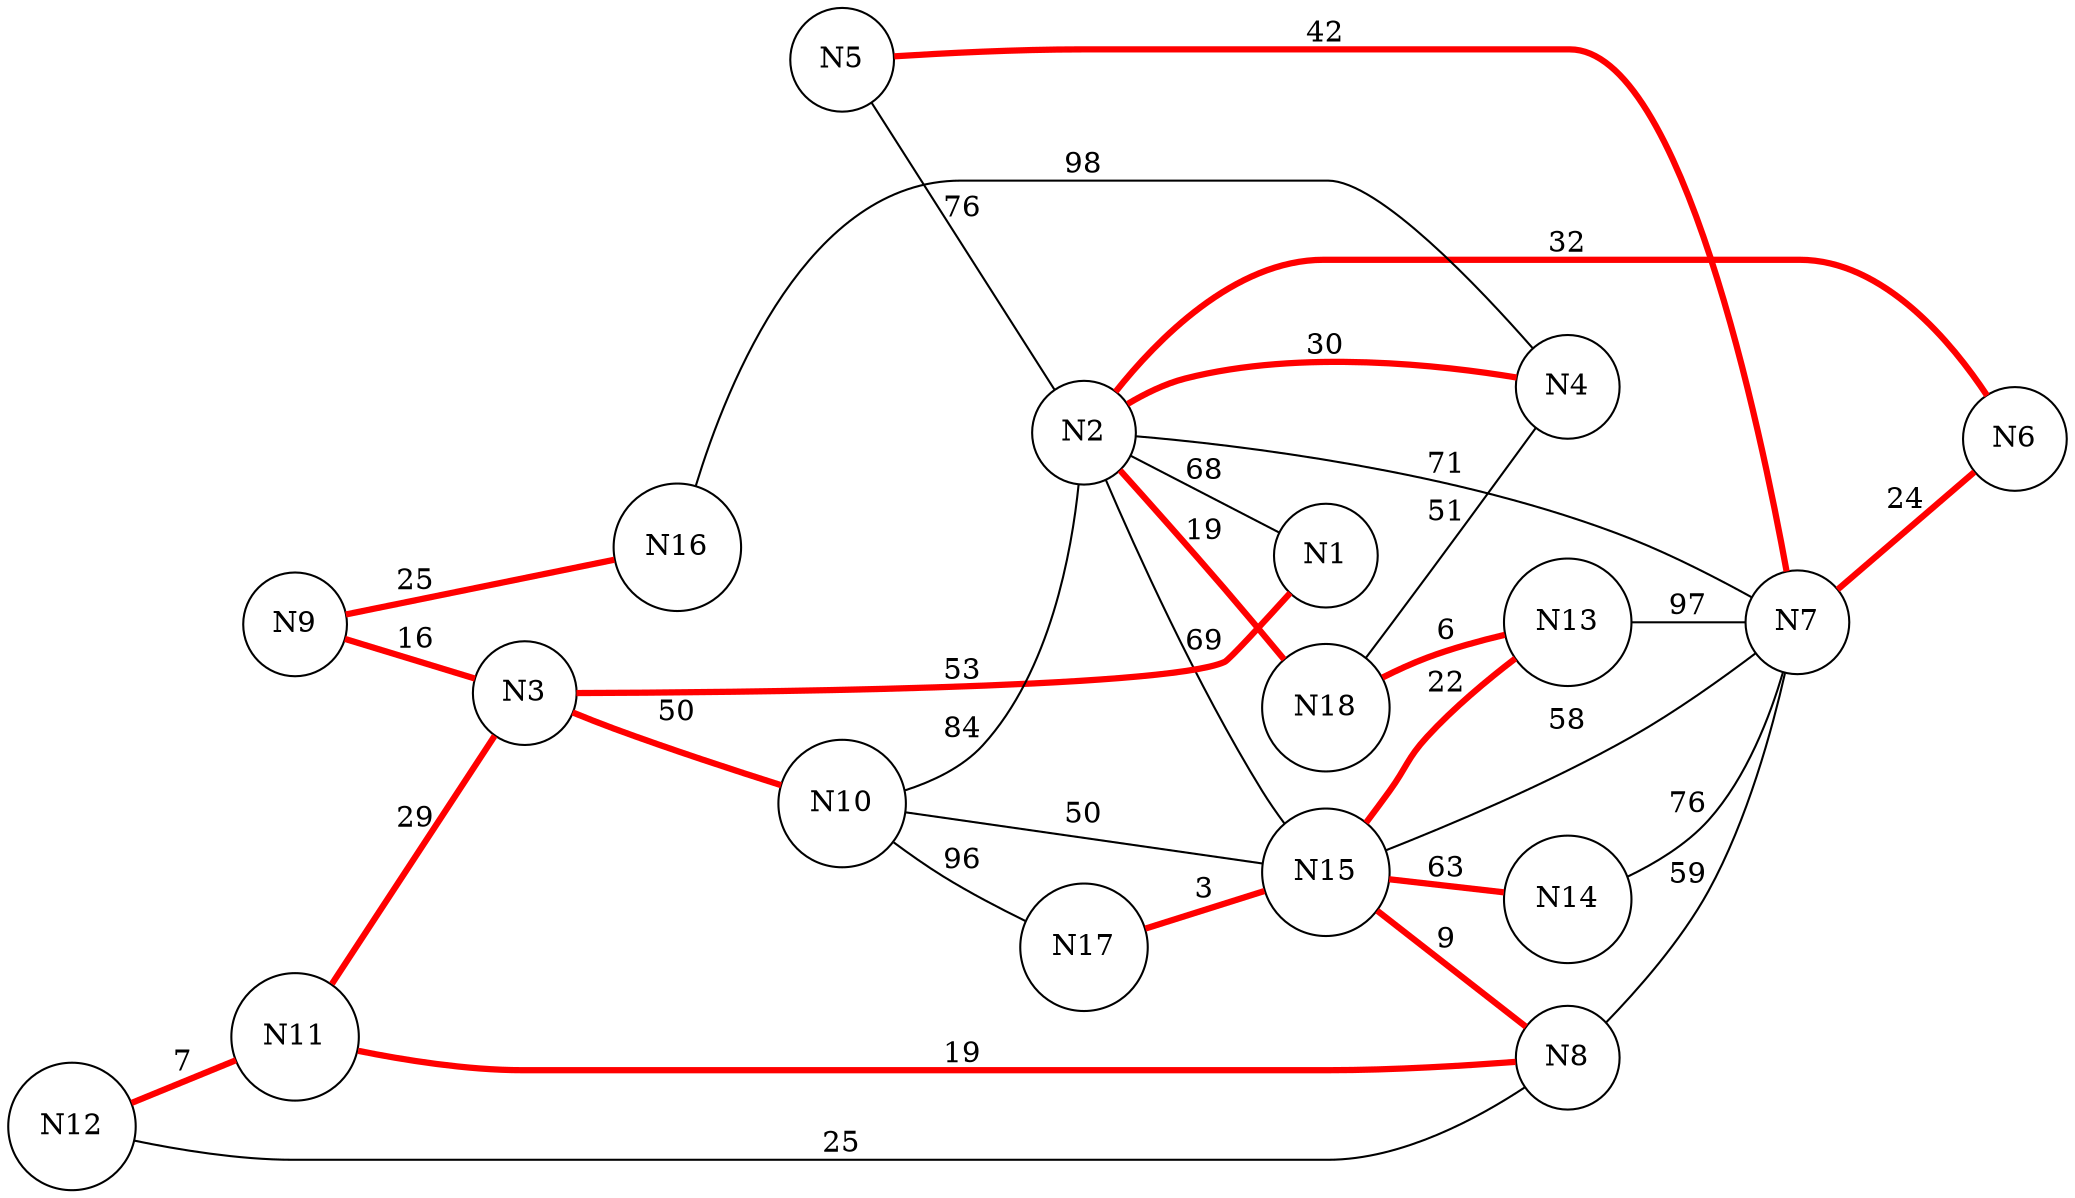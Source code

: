 graph G {
  rankdir=LR;
  node [shape=circle];

  N1;
  N2;
  N3;
  N4;
  N5;
  N6;
  N7;
  N8;
  N9;
  N10;
  N12;
  N11;
  N14;
  N13;
  N16;
  N15;
  N18;
  N17;

  N2 -- N1 [label="68"];
  N3 -- N1 [label="53", color="red", penwidth=3.0];
  N4 -- N2 [label="30", color="red", penwidth=3.0];
  N5 -- N2 [label="76"];
  N6 -- N2 [label="32", color="red", penwidth=3.0];
  N7 -- N2 [label="71"];
  N8 -- N7 [label="59"];
  N9 -- N3 [label="16", color="red", penwidth=3.0];
  N10 -- N2 [label="84"];
  N11 -- N3 [label="29", color="red", penwidth=3.0];
  N12 -- N11 [label="7", color="red", penwidth=3.0];
  N13 -- N7 [label="97"];
  N14 -- N7 [label="76"];
  N15 -- N7 [label="58"];
  N16 -- N4 [label="98"];
  N17 -- N15 [label="3", color="red", penwidth=3.0];
  N18 -- N4 [label="51"];
  N5 -- N7 [label="42", color="red", penwidth=3.0];
  N3 -- N10 [label="50", color="red", penwidth=3.0];
  N7 -- N6 [label="24", color="red", penwidth=3.0];
  N10 -- N15 [label="50"];
  N11 -- N8 [label="19", color="red", penwidth=3.0];
  N10 -- N17 [label="96"];
  N15 -- N14 [label="63", color="red", penwidth=3.0];
  N18 -- N13 [label="6", color="red", penwidth=3.0];
  N12 -- N8 [label="25"];
  N2 -- N18 [label="19", color="red", penwidth=3.0];
  N15 -- N13 [label="22", color="red", penwidth=3.0];
  N9 -- N16 [label="25", color="red", penwidth=3.0];
  N15 -- N8 [label="9", color="red", penwidth=3.0];
  N2 -- N15 [label="69"];
}
